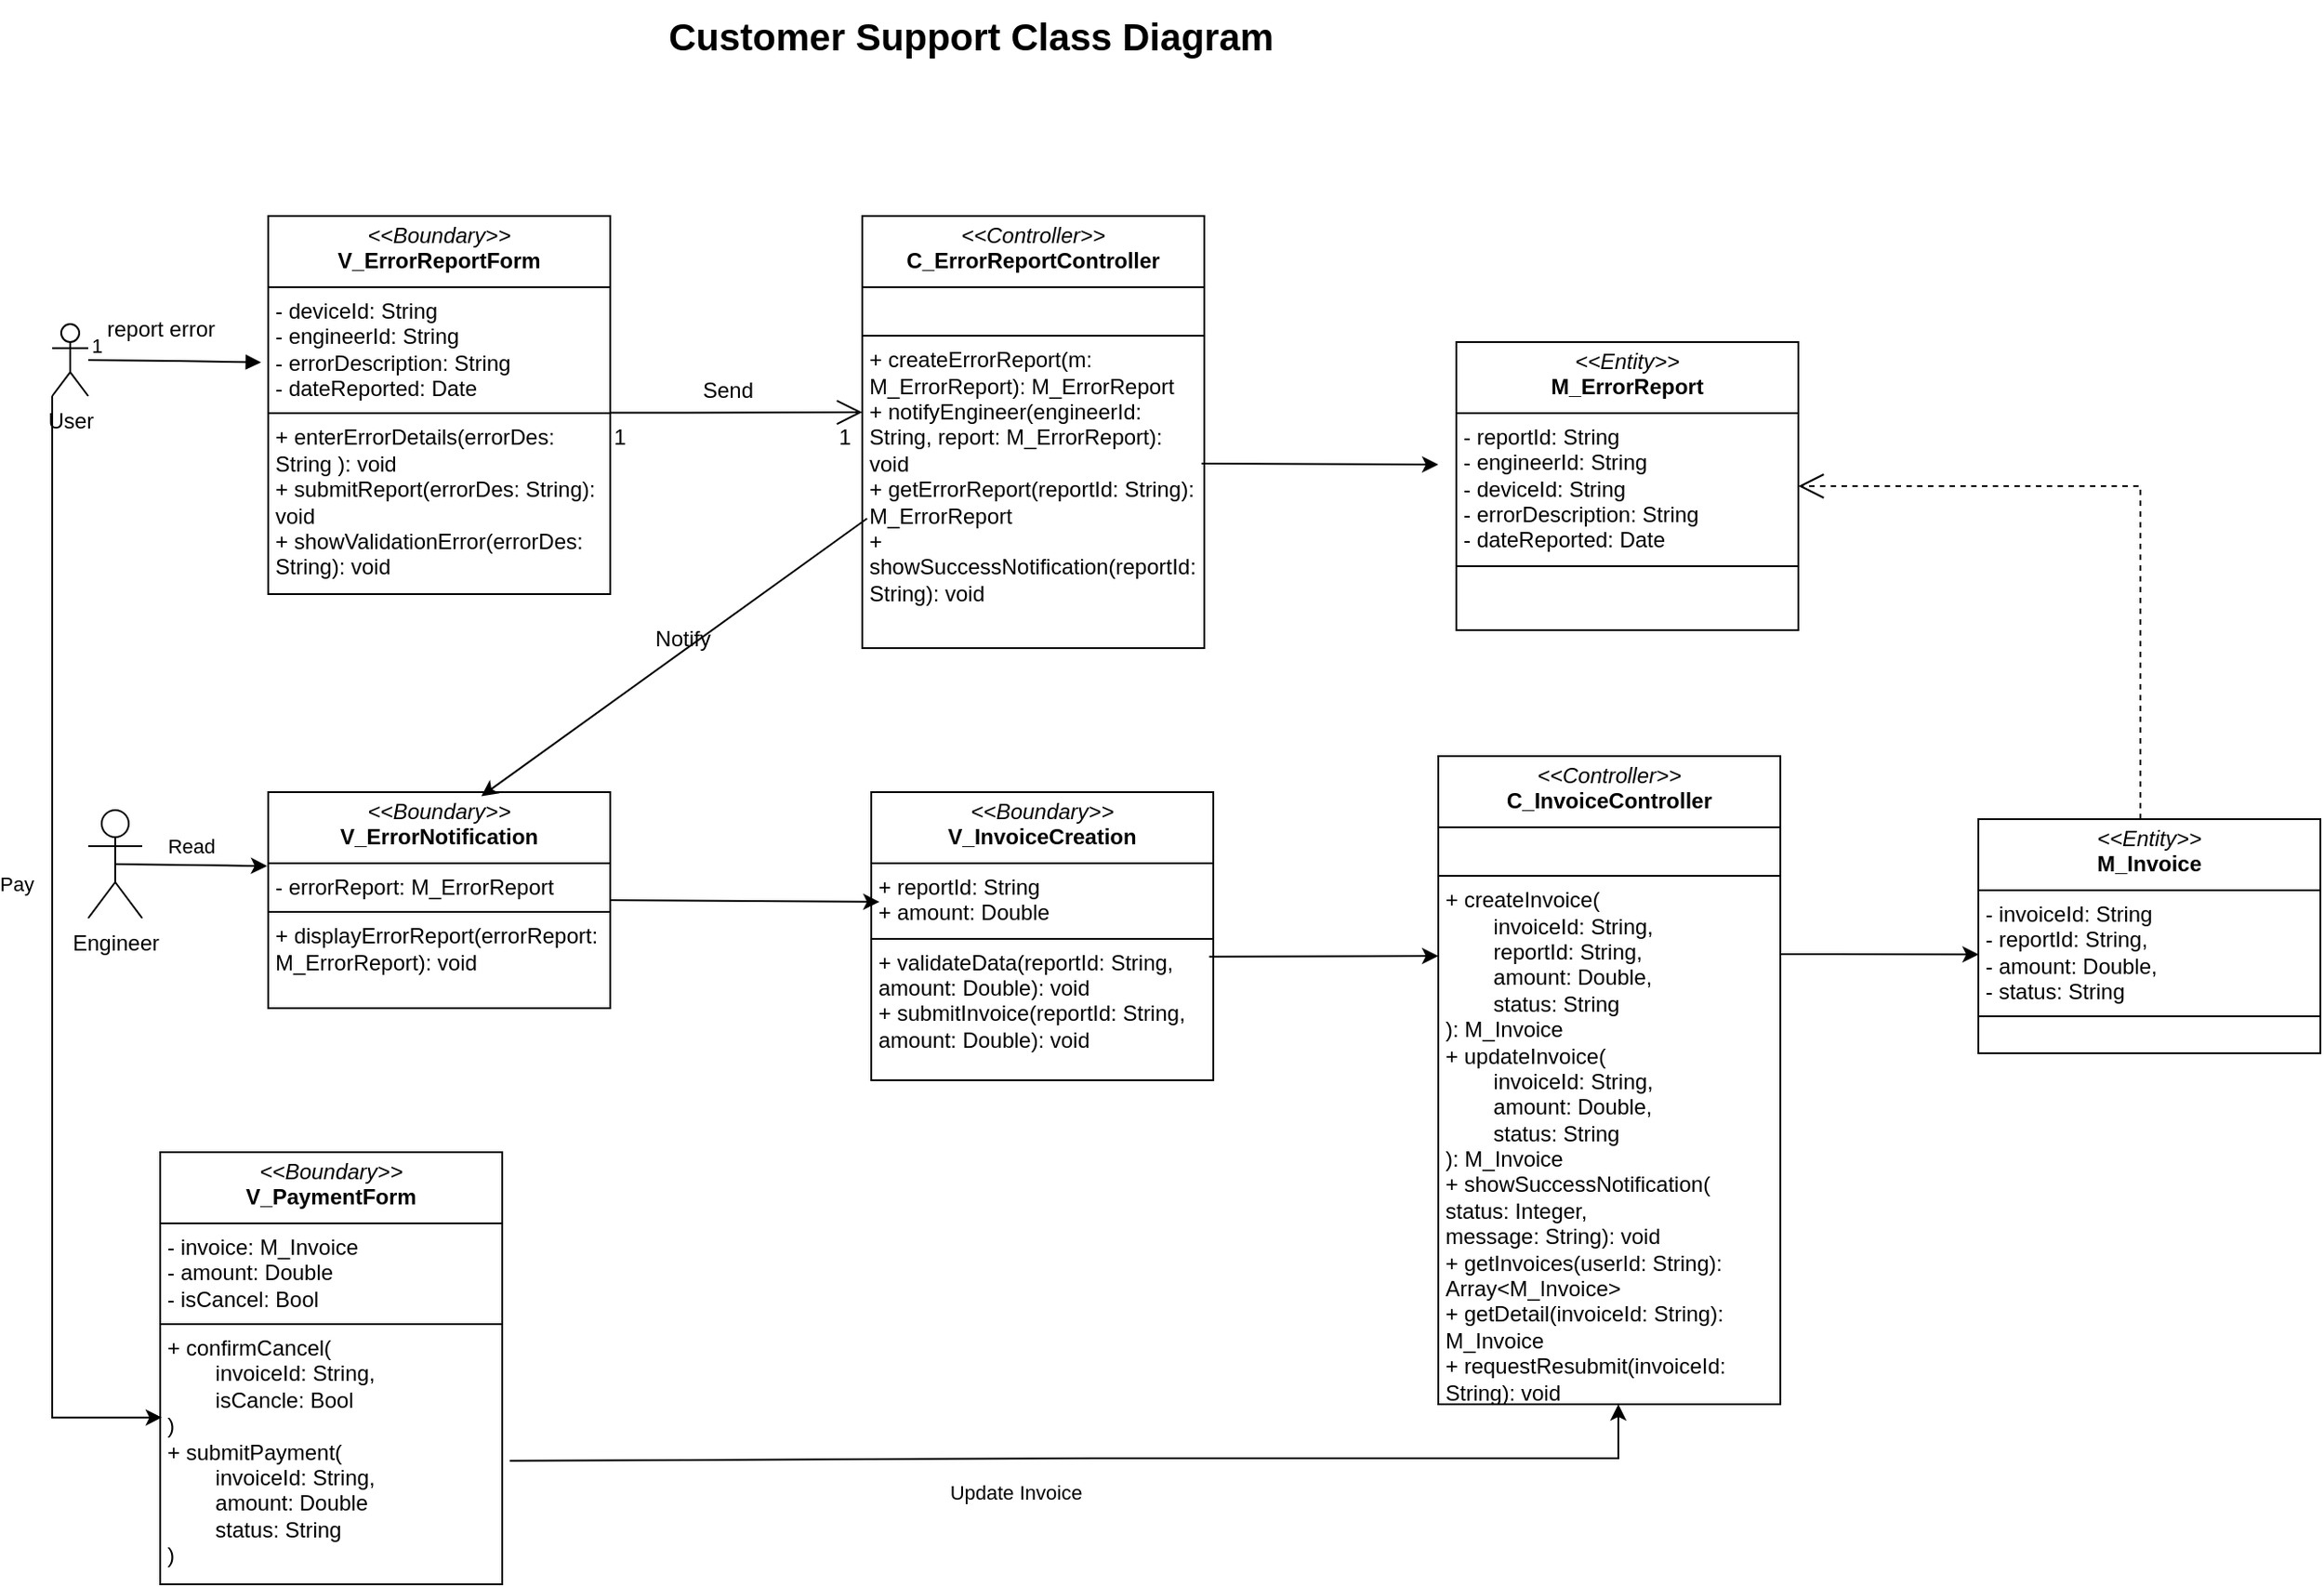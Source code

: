 <mxfile version="27.1.3">
  <diagram name="Trang-1" id="SSM3Go12jD-BQ2z5Fhms">
    <mxGraphModel dx="1708" dy="703" grid="1" gridSize="10" guides="1" tooltips="1" connect="1" arrows="1" fold="1" page="1" pageScale="1" pageWidth="827" pageHeight="1169" math="0" shadow="0">
      <root>
        <mxCell id="0" />
        <mxCell id="1" parent="0" />
        <mxCell id="hJCaLVqS079RPIWuSabh-1" value="&lt;div&gt;&lt;font style=&quot;font-size: 21px;&quot;&gt;&lt;b&gt;Customer Support Class Diagram&lt;/b&gt;&lt;/font&gt;&lt;/div&gt;" style="text;html=1;align=center;verticalAlign=middle;resizable=0;points=[];autosize=1;strokeColor=none;fillColor=none;" parent="1" vertex="1">
          <mxGeometry x="560" y="70" width="360" height="40" as="geometry" />
        </mxCell>
        <mxCell id="hJCaLVqS079RPIWuSabh-2" value="User&lt;div&gt;&lt;br&gt;&lt;/div&gt;" style="shape=umlActor;verticalLabelPosition=bottom;verticalAlign=top;html=1;" parent="1" vertex="1">
          <mxGeometry x="230" y="250" width="20" height="40" as="geometry" />
        </mxCell>
        <mxCell id="hJCaLVqS079RPIWuSabh-3" value="&lt;p style=&quot;margin:0px;margin-top:4px;text-align:center;&quot;&gt;&lt;i&gt;&amp;lt;&amp;lt;Boundary&amp;gt;&amp;gt;&lt;/i&gt;&lt;br&gt;&lt;b&gt;V_&lt;/b&gt;&lt;span style=&quot;background-color: transparent; color: light-dark(rgb(0, 0, 0), rgb(255, 255, 255)); text-align: left;&quot;&gt;&lt;b&gt;ErrorReportForm&lt;/b&gt;&lt;/span&gt;&lt;/p&gt;&lt;hr size=&quot;1&quot; style=&quot;border-style:solid;&quot;&gt;&lt;p style=&quot;margin:0px;margin-left:4px;&quot;&gt;&lt;span style=&quot;background-color: transparent; color: light-dark(rgb(0, 0, 0), rgb(255, 255, 255));&quot;&gt;- deviceId: String&lt;/span&gt;&lt;/p&gt;&lt;p style=&quot;margin:0px;margin-left:4px;&quot;&gt;&lt;span style=&quot;background-color: transparent; color: light-dark(rgb(0, 0, 0), rgb(255, 255, 255));&quot;&gt;- engineerId: String&lt;/span&gt;&lt;/p&gt;&lt;p style=&quot;margin:0px;margin-left:4px;&quot;&gt;&lt;span style=&quot;background-color: transparent; color: light-dark(rgb(0, 0, 0), rgb(255, 255, 255));&quot;&gt;- errorDescription: String&lt;/span&gt;&lt;/p&gt;&lt;p style=&quot;margin:0px;margin-left:4px;&quot;&gt;- dateReported: Date&lt;/p&gt;&lt;hr size=&quot;1&quot; style=&quot;border-style:solid;&quot;&gt;&lt;p style=&quot;margin:0px;margin-left:4px;&quot;&gt;+ enterErrorDetails(errorDes: String ): void&lt;br&gt;+ submitReport(errorDes: String): void&lt;/p&gt;&lt;p style=&quot;margin:0px;margin-left:4px;&quot;&gt;+ showValidationError(errorDes: String): void&lt;/p&gt;" style="verticalAlign=top;align=left;overflow=fill;html=1;whiteSpace=wrap;" parent="1" vertex="1">
          <mxGeometry x="350" y="190" width="190" height="210" as="geometry" />
        </mxCell>
        <mxCell id="hJCaLVqS079RPIWuSabh-4" value="&lt;p style=&quot;margin:0px;margin-top:4px;text-align:center;&quot;&gt;&lt;i&gt;&amp;lt;&amp;lt;Controller&amp;gt;&amp;gt;&lt;/i&gt;&lt;br&gt;&lt;b&gt;C_&lt;/b&gt;&lt;span style=&quot;background-color: transparent; color: light-dark(rgb(0, 0, 0), rgb(255, 255, 255)); text-align: left;&quot;&gt;&lt;b&gt;ErrorReportController&lt;/b&gt;&lt;/span&gt;&lt;/p&gt;&lt;hr size=&quot;1&quot; style=&quot;border-style:solid;&quot;&gt;&lt;p style=&quot;margin:0px;margin-left:4px;&quot;&gt;&lt;br&gt;&lt;/p&gt;&lt;hr size=&quot;1&quot; style=&quot;border-style:solid;&quot;&gt;&lt;p style=&quot;margin:0px;margin-left:4px;&quot;&gt;+&amp;nbsp;&lt;span style=&quot;background-color: transparent; color: light-dark(rgb(0, 0, 0), rgb(255, 255, 255));&quot;&gt;createErrorReport(m: M_ErrorReport&lt;/span&gt;&lt;span style=&quot;background-color: transparent; color: light-dark(rgb(0, 0, 0), rgb(255, 255, 255));&quot;&gt;): M_ErrorReport&lt;/span&gt;&lt;/p&gt;&lt;p style=&quot;margin:0px;margin-left:4px;&quot;&gt;&lt;span style=&quot;background-color: transparent; color: light-dark(rgb(0, 0, 0), rgb(255, 255, 255));&quot;&gt;+ notifyEngineer(engineerId: String, report: M_ErrorReport): void&amp;nbsp;&lt;/span&gt;&lt;/p&gt;&lt;p style=&quot;margin:0px;margin-left:4px;&quot;&gt;&lt;span style=&quot;background-color: transparent; color: light-dark(rgb(0, 0, 0), rgb(255, 255, 255));&quot;&gt;+ getErrorReport(reportId: String): M_ErrorReport&lt;/span&gt;&lt;/p&gt;&lt;p style=&quot;margin:0px;margin-left:4px;&quot;&gt;&lt;span style=&quot;background-color: transparent; color: light-dark(rgb(0, 0, 0), rgb(255, 255, 255));&quot;&gt;+ showSuccessNotification(reportId: String): void&lt;/span&gt;&lt;/p&gt;" style="verticalAlign=top;align=left;overflow=fill;html=1;whiteSpace=wrap;" parent="1" vertex="1">
          <mxGeometry x="680" y="190" width="190" height="240" as="geometry" />
        </mxCell>
        <mxCell id="hJCaLVqS079RPIWuSabh-5" value="&lt;p style=&quot;margin:0px;margin-top:4px;text-align:center;&quot;&gt;&lt;i&gt;&amp;lt;&amp;lt;Entity&amp;gt;&amp;gt;&lt;/i&gt;&lt;br&gt;&lt;b&gt;M_ErrorReport&lt;/b&gt;&lt;/p&gt;&lt;hr size=&quot;1&quot; style=&quot;border-style:solid;&quot;&gt;&lt;p style=&quot;margin:0px;margin-left:4px;&quot;&gt;- reportId: String&lt;/p&gt;&lt;p style=&quot;margin:0px;margin-left:4px;&quot;&gt;- engineerId: String&lt;/p&gt;&lt;p style=&quot;margin:0px;margin-left:4px;&quot;&gt;- deviceId: String&lt;/p&gt;&lt;p style=&quot;margin:0px;margin-left:4px;&quot;&gt;- errorDescription: String&lt;/p&gt;&lt;p style=&quot;margin:0px;margin-left:4px;&quot;&gt;- dateReported: Date&lt;/p&gt;&lt;hr size=&quot;1&quot; style=&quot;border-style:solid;&quot;&gt;&lt;p style=&quot;margin:0px;margin-left:4px;&quot;&gt;&lt;br&gt;&lt;/p&gt;" style="verticalAlign=top;align=left;overflow=fill;html=1;whiteSpace=wrap;" parent="1" vertex="1">
          <mxGeometry x="1010" y="260" width="190" height="160" as="geometry" />
        </mxCell>
        <mxCell id="hJCaLVqS079RPIWuSabh-6" value="&lt;p style=&quot;margin:0px;margin-top:4px;text-align:center;&quot;&gt;&lt;i&gt;&amp;lt;&amp;lt;Boundary&amp;gt;&amp;gt;&lt;/i&gt;&lt;br&gt;&lt;b&gt;V_ErrorNotification&lt;/b&gt;&lt;/p&gt;&lt;hr size=&quot;1&quot; style=&quot;border-style:solid;&quot;&gt;&lt;p style=&quot;margin:0px;margin-left:4px;&quot;&gt;- errorReport: M_ErrorReport&lt;/p&gt;&lt;hr size=&quot;1&quot; style=&quot;border-style:solid;&quot;&gt;&lt;p style=&quot;margin:0px;margin-left:4px;&quot;&gt;+ displayErrorReport(errorReport: M_ErrorReport): void&lt;/p&gt;" style="verticalAlign=top;align=left;overflow=fill;html=1;whiteSpace=wrap;" parent="1" vertex="1">
          <mxGeometry x="350" y="510" width="190" height="120" as="geometry" />
        </mxCell>
        <mxCell id="hJCaLVqS079RPIWuSabh-7" value="&lt;p style=&quot;margin:0px;margin-top:4px;text-align:center;&quot;&gt;&lt;i&gt;&amp;lt;&amp;lt;Boundary&amp;gt;&amp;gt;&lt;/i&gt;&lt;br&gt;&lt;b&gt;V_InvoiceCreation&lt;/b&gt;&lt;/p&gt;&lt;hr size=&quot;1&quot; style=&quot;border-style:solid;&quot;&gt;&lt;p style=&quot;margin:0px;margin-left:4px;&quot;&gt;+ reportId: String&lt;/p&gt;&lt;p style=&quot;margin:0px;margin-left:4px;&quot;&gt;+ amount: Double&lt;/p&gt;&lt;hr size=&quot;1&quot; style=&quot;border-style:solid;&quot;&gt;&lt;p style=&quot;margin:0px;margin-left:4px;&quot;&gt;+ validateData(reportId: String, amount: Double): void&lt;/p&gt;&lt;p style=&quot;margin:0px;margin-left:4px;&quot;&gt;+ submitInvoice(reportId: String, amount: Double): void&lt;/p&gt;" style="verticalAlign=top;align=left;overflow=fill;html=1;whiteSpace=wrap;" parent="1" vertex="1">
          <mxGeometry x="685" y="510" width="190" height="160" as="geometry" />
        </mxCell>
        <mxCell id="hJCaLVqS079RPIWuSabh-8" value="&lt;p style=&quot;margin:0px;margin-top:4px;text-align:center;&quot;&gt;&lt;i&gt;&amp;lt;&amp;lt;Entity&amp;gt;&amp;gt;&lt;/i&gt;&lt;br&gt;&lt;b&gt;M_Invoice&lt;/b&gt;&lt;/p&gt;&lt;hr size=&quot;1&quot; style=&quot;border-style:solid;&quot;&gt;&lt;p style=&quot;margin:0px;margin-left:4px;&quot;&gt;- invoiceId: String&lt;/p&gt;&lt;p style=&quot;margin:0px;margin-left:4px;&quot;&gt;- reportId: String,&lt;/p&gt;&lt;p style=&quot;margin:0px;margin-left:4px;&quot;&gt;- amount: Double,&lt;/p&gt;&lt;p style=&quot;margin:0px;margin-left:4px;&quot;&gt;- status: String&lt;/p&gt;&lt;hr size=&quot;1&quot; style=&quot;border-style:solid;&quot;&gt;&lt;p style=&quot;margin:0px;margin-left:4px;&quot;&gt;&lt;br&gt;&lt;/p&gt;" style="verticalAlign=top;align=left;overflow=fill;html=1;whiteSpace=wrap;" parent="1" vertex="1">
          <mxGeometry x="1300" y="525" width="190" height="130" as="geometry" />
        </mxCell>
        <mxCell id="hJCaLVqS079RPIWuSabh-9" value="&lt;p style=&quot;margin:0px;margin-top:4px;text-align:center;&quot;&gt;&lt;i&gt;&amp;lt;&amp;lt;Controller&amp;gt;&amp;gt;&lt;/i&gt;&lt;br&gt;&lt;b&gt;C_InvoiceController&lt;/b&gt;&lt;/p&gt;&lt;hr size=&quot;1&quot; style=&quot;border-style:solid;&quot;&gt;&lt;p style=&quot;margin:0px;margin-left:4px;&quot;&gt;&lt;br&gt;&lt;/p&gt;&lt;hr size=&quot;1&quot; style=&quot;border-style:solid;&quot;&gt;&lt;p style=&quot;margin:0px;margin-left:4px;&quot;&gt;+ createInvoice(&lt;/p&gt;&lt;p style=&quot;margin:0px;margin-left:4px;&quot;&gt;&lt;span style=&quot;white-space: pre;&quot;&gt;&#x9;&lt;/span&gt;invoiceId: String,&lt;br&gt;&lt;/p&gt;&lt;p style=&quot;margin:0px;margin-left:4px;&quot;&gt;&lt;span style=&quot;white-space: pre;&quot;&gt;&#x9;&lt;/span&gt;reportId: String,&lt;br&gt;&lt;/p&gt;&lt;p style=&quot;margin:0px;margin-left:4px;&quot;&gt;&lt;span style=&quot;white-space: pre;&quot;&gt;&#x9;&lt;/span&gt;amount: Double,&lt;br&gt;&lt;/p&gt;&lt;p style=&quot;margin:0px;margin-left:4px;&quot;&gt;&lt;span style=&quot;white-space: pre;&quot;&gt;&#x9;&lt;/span&gt;status: String&lt;br&gt;&lt;/p&gt;&lt;p style=&quot;margin:0px;margin-left:4px;&quot;&gt;): M_Invoice&lt;/p&gt;&lt;p style=&quot;margin:0px;margin-left:4px;&quot;&gt;+ updateInvoice(&lt;/p&gt;&lt;p style=&quot;margin:0px;margin-left:4px;&quot;&gt;&lt;span style=&quot;white-space: pre;&quot;&gt;&#x9;&lt;/span&gt;invoiceId: String,&lt;br&gt;&lt;/p&gt;&lt;p style=&quot;margin:0px;margin-left:4px;&quot;&gt;&lt;span style=&quot;white-space: pre;&quot;&gt;&#x9;&lt;/span&gt;amount: Double,&lt;br&gt;&lt;/p&gt;&lt;p style=&quot;margin:0px;margin-left:4px;&quot;&gt;&lt;span style=&quot;white-space: pre;&quot;&gt;&#x9;&lt;/span&gt;status: String&lt;br&gt;&lt;/p&gt;&lt;p style=&quot;margin:0px;margin-left:4px;&quot;&gt;): M_Invoice&lt;/p&gt;&lt;p style=&quot;margin:0px;margin-left:4px;&quot;&gt;+ showSuccessNotification(&lt;/p&gt;&lt;p style=&quot;margin:0px;margin-left:4px;&quot;&gt;status: Integer,&lt;/p&gt;&lt;p style=&quot;margin:0px;margin-left:4px;&quot;&gt;message: String): void&lt;/p&gt;&lt;p style=&quot;margin:0px;margin-left:4px;&quot;&gt;+ getInvoices(userId: String):&lt;/p&gt;&lt;p style=&quot;margin:0px;margin-left:4px;&quot;&gt;Array&amp;lt;M_Invoice&amp;gt;&lt;/p&gt;&lt;p style=&quot;margin:0px;margin-left:4px;&quot;&gt;+ getDetail(invoiceId: String): M_Invoice&lt;/p&gt;&lt;p style=&quot;margin:0px;margin-left:4px;&quot;&gt;+ requestResubmit(invoiceId: String): void&lt;/p&gt;" style="verticalAlign=top;align=left;overflow=fill;html=1;whiteSpace=wrap;" parent="1" vertex="1">
          <mxGeometry x="1000" y="490" width="190" height="360" as="geometry" />
        </mxCell>
        <mxCell id="hJCaLVqS079RPIWuSabh-10" value="&lt;p style=&quot;margin:0px;margin-top:4px;text-align:center;&quot;&gt;&lt;i&gt;&amp;lt;&amp;lt;Boundary&amp;gt;&amp;gt;&lt;/i&gt;&lt;br&gt;&lt;b&gt;V_PaymentForm&lt;/b&gt;&lt;/p&gt;&lt;hr size=&quot;1&quot; style=&quot;border-style:solid;&quot;&gt;&lt;p style=&quot;margin:0px;margin-left:4px;&quot;&gt;- invoice: M_Invoice&lt;br&gt;- amount: Double&lt;/p&gt;&lt;p style=&quot;margin:0px;margin-left:4px;&quot;&gt;- isCancel: Bool&lt;/p&gt;&lt;hr size=&quot;1&quot; style=&quot;border-style:solid;&quot;&gt;&lt;p style=&quot;margin:0px;margin-left:4px;&quot;&gt;+ confirmCancel(&amp;nbsp;&lt;/p&gt;&lt;p style=&quot;margin:0px;margin-left:4px;&quot;&gt;&lt;span style=&quot;white-space: pre;&quot;&gt;&#x9;&lt;/span&gt;invoiceId: String,&lt;br&gt;&lt;/p&gt;&lt;p style=&quot;margin:0px;margin-left:4px;&quot;&gt;&lt;span style=&quot;white-space: pre;&quot;&gt;&#x9;&lt;/span&gt;isCancle: Bool&lt;br&gt;&lt;/p&gt;&lt;p style=&quot;margin:0px;margin-left:4px;&quot;&gt;)&lt;br&gt;+ submitPayment(&lt;/p&gt;&lt;p style=&quot;margin:0px;margin-left:4px;&quot;&gt;&lt;span style=&quot;white-space: pre;&quot;&gt;&#x9;&lt;/span&gt;invoiceId: String,&lt;br&gt;&lt;/p&gt;&lt;p style=&quot;margin:0px;margin-left:4px;&quot;&gt;&lt;span style=&quot;white-space: pre;&quot;&gt;&#x9;&lt;/span&gt;amount: Double&lt;br&gt;&lt;/p&gt;&lt;p style=&quot;margin:0px;margin-left:4px;&quot;&gt;&lt;span style=&quot;white-space: pre;&quot;&gt;&#x9;&lt;/span&gt;status: String&lt;br&gt;&lt;/p&gt;&lt;p style=&quot;margin:0px;margin-left:4px;&quot;&gt;)&lt;/p&gt;" style="verticalAlign=top;align=left;overflow=fill;html=1;whiteSpace=wrap;" parent="1" vertex="1">
          <mxGeometry x="290" y="710" width="190" height="240" as="geometry" />
        </mxCell>
        <mxCell id="hJCaLVqS079RPIWuSabh-11" value="" style="endArrow=block;endFill=1;html=1;edgeStyle=orthogonalEdgeStyle;align=left;verticalAlign=top;rounded=0;entryX=-0.021;entryY=0.387;entryDx=0;entryDy=0;entryPerimeter=0;" parent="1" target="hJCaLVqS079RPIWuSabh-3" edge="1">
          <mxGeometry x="-1" relative="1" as="geometry">
            <mxPoint x="250" y="270" as="sourcePoint" />
            <mxPoint x="340" y="270" as="targetPoint" />
          </mxGeometry>
        </mxCell>
        <mxCell id="hJCaLVqS079RPIWuSabh-12" value="1" style="edgeLabel;resizable=0;html=1;align=left;verticalAlign=bottom;" parent="hJCaLVqS079RPIWuSabh-11" connectable="0" vertex="1">
          <mxGeometry x="-1" relative="1" as="geometry" />
        </mxCell>
        <mxCell id="hJCaLVqS079RPIWuSabh-13" value="report error" style="text;html=1;align=center;verticalAlign=middle;resizable=0;points=[];autosize=1;strokeColor=none;fillColor=none;" parent="1" vertex="1">
          <mxGeometry x="250" y="238" width="80" height="30" as="geometry" />
        </mxCell>
        <mxCell id="hJCaLVqS079RPIWuSabh-14" value="Send" style="text;html=1;align=center;verticalAlign=middle;resizable=0;points=[];autosize=1;strokeColor=none;fillColor=none;" parent="1" vertex="1">
          <mxGeometry x="580" y="272" width="50" height="30" as="geometry" />
        </mxCell>
        <mxCell id="hJCaLVqS079RPIWuSabh-15" value="1" style="text;html=1;align=center;verticalAlign=middle;resizable=0;points=[];autosize=1;strokeColor=none;fillColor=none;" parent="1" vertex="1">
          <mxGeometry x="655" y="298" width="30" height="30" as="geometry" />
        </mxCell>
        <mxCell id="hJCaLVqS079RPIWuSabh-16" value="1" style="text;html=1;align=center;verticalAlign=middle;resizable=0;points=[];autosize=1;strokeColor=none;fillColor=none;" parent="1" vertex="1">
          <mxGeometry x="530" y="298" width="30" height="30" as="geometry" />
        </mxCell>
        <mxCell id="hJCaLVqS079RPIWuSabh-17" value="" style="endArrow=open;endFill=1;endSize=12;html=1;rounded=0;" parent="1" edge="1">
          <mxGeometry width="160" relative="1" as="geometry">
            <mxPoint x="540" y="299.29" as="sourcePoint" />
            <mxPoint x="680" y="299" as="targetPoint" />
          </mxGeometry>
        </mxCell>
        <mxCell id="hJCaLVqS079RPIWuSabh-18" value="" style="endArrow=classic;html=1;rounded=0;exitX=0.992;exitY=0.573;exitDx=0;exitDy=0;exitPerimeter=0;" parent="1" source="hJCaLVqS079RPIWuSabh-4" edge="1">
          <mxGeometry width="50" height="50" relative="1" as="geometry">
            <mxPoint x="770" y="460" as="sourcePoint" />
            <mxPoint x="1000" y="328" as="targetPoint" />
          </mxGeometry>
        </mxCell>
        <mxCell id="hJCaLVqS079RPIWuSabh-19" value="" style="endArrow=classic;html=1;rounded=0;exitX=0.014;exitY=0.7;exitDx=0;exitDy=0;exitPerimeter=0;entryX=0.623;entryY=0.019;entryDx=0;entryDy=0;entryPerimeter=0;" parent="1" source="hJCaLVqS079RPIWuSabh-4" target="hJCaLVqS079RPIWuSabh-6" edge="1">
          <mxGeometry width="50" height="50" relative="1" as="geometry">
            <mxPoint x="770" y="530" as="sourcePoint" />
            <mxPoint x="820" y="480" as="targetPoint" />
          </mxGeometry>
        </mxCell>
        <mxCell id="hJCaLVqS079RPIWuSabh-20" value="Notify" style="text;html=1;align=center;verticalAlign=middle;resizable=0;points=[];autosize=1;strokeColor=none;fillColor=none;" parent="1" vertex="1">
          <mxGeometry x="555" y="410" width="50" height="30" as="geometry" />
        </mxCell>
        <mxCell id="hJCaLVqS079RPIWuSabh-21" value="Engineer" style="shape=umlActor;verticalLabelPosition=bottom;verticalAlign=top;html=1;outlineConnect=0;" parent="1" vertex="1">
          <mxGeometry x="250" y="520" width="30" height="60" as="geometry" />
        </mxCell>
        <mxCell id="hJCaLVqS079RPIWuSabh-22" value="" style="endArrow=classic;html=1;rounded=0;exitX=0.5;exitY=0.5;exitDx=0;exitDy=0;exitPerimeter=0;entryX=-0.003;entryY=0.342;entryDx=0;entryDy=0;entryPerimeter=0;" parent="1" source="hJCaLVqS079RPIWuSabh-21" target="hJCaLVqS079RPIWuSabh-6" edge="1">
          <mxGeometry width="50" height="50" relative="1" as="geometry">
            <mxPoint x="460" y="470" as="sourcePoint" />
            <mxPoint x="510" y="420" as="targetPoint" />
          </mxGeometry>
        </mxCell>
        <mxCell id="hJCaLVqS079RPIWuSabh-23" value="Read" style="edgeLabel;html=1;align=center;verticalAlign=middle;resizable=0;points=[];" parent="hJCaLVqS079RPIWuSabh-22" vertex="1" connectable="0">
          <mxGeometry x="0.251" y="1" relative="1" as="geometry">
            <mxPoint x="-11" y="-10" as="offset" />
          </mxGeometry>
        </mxCell>
        <mxCell id="hJCaLVqS079RPIWuSabh-24" value="" style="endArrow=classic;html=1;rounded=0;exitX=1;exitY=0.5;exitDx=0;exitDy=0;entryX=0.024;entryY=0.381;entryDx=0;entryDy=0;entryPerimeter=0;" parent="1" source="hJCaLVqS079RPIWuSabh-6" target="hJCaLVqS079RPIWuSabh-7" edge="1">
          <mxGeometry width="50" height="50" relative="1" as="geometry">
            <mxPoint x="710" y="600" as="sourcePoint" />
            <mxPoint x="760" y="550" as="targetPoint" />
          </mxGeometry>
        </mxCell>
        <mxCell id="hJCaLVqS079RPIWuSabh-25" value="" style="endArrow=classic;html=1;rounded=0;exitX=0.988;exitY=0.571;exitDx=0;exitDy=0;exitPerimeter=0;" parent="1" source="hJCaLVqS079RPIWuSabh-7" edge="1">
          <mxGeometry width="50" height="50" relative="1" as="geometry">
            <mxPoint x="750" y="650" as="sourcePoint" />
            <mxPoint x="1000" y="601" as="targetPoint" />
          </mxGeometry>
        </mxCell>
        <mxCell id="hJCaLVqS079RPIWuSabh-26" value="" style="endArrow=classic;html=1;rounded=0;exitX=0.988;exitY=0.571;exitDx=0;exitDy=0;exitPerimeter=0;entryX=0.001;entryY=0.578;entryDx=0;entryDy=0;entryPerimeter=0;" parent="1" target="hJCaLVqS079RPIWuSabh-8" edge="1">
          <mxGeometry width="50" height="50" relative="1" as="geometry">
            <mxPoint x="1190" y="600" as="sourcePoint" />
            <mxPoint x="1317" y="600" as="targetPoint" />
          </mxGeometry>
        </mxCell>
        <mxCell id="hJCaLVqS079RPIWuSabh-27" style="edgeStyle=orthogonalEdgeStyle;rounded=0;orthogonalLoop=1;jettySize=auto;html=1;exitX=0;exitY=1;exitDx=0;exitDy=0;exitPerimeter=0;entryX=0.005;entryY=0.614;entryDx=0;entryDy=0;entryPerimeter=0;" parent="1" source="hJCaLVqS079RPIWuSabh-2" target="hJCaLVqS079RPIWuSabh-10" edge="1">
          <mxGeometry relative="1" as="geometry" />
        </mxCell>
        <mxCell id="hJCaLVqS079RPIWuSabh-28" value="Pay" style="edgeLabel;html=1;align=center;verticalAlign=middle;resizable=0;points=[];" parent="hJCaLVqS079RPIWuSabh-27" vertex="1" connectable="0">
          <mxGeometry x="-0.1" y="-4" relative="1" as="geometry">
            <mxPoint x="-16" y="-12" as="offset" />
          </mxGeometry>
        </mxCell>
        <mxCell id="hJCaLVqS079RPIWuSabh-29" value="" style="endArrow=classic;html=1;rounded=0;exitX=1.022;exitY=0.714;exitDx=0;exitDy=0;exitPerimeter=0;" parent="1" source="hJCaLVqS079RPIWuSabh-10" edge="1">
          <mxGeometry width="50" height="50" relative="1" as="geometry">
            <mxPoint x="740" y="590" as="sourcePoint" />
            <mxPoint x="1100" y="850" as="targetPoint" />
            <Array as="points">
              <mxPoint x="810" y="880" />
              <mxPoint x="1100" y="880" />
            </Array>
          </mxGeometry>
        </mxCell>
        <mxCell id="hJCaLVqS079RPIWuSabh-30" value="Update Invoice" style="edgeLabel;html=1;align=center;verticalAlign=middle;resizable=0;points=[];" parent="hJCaLVqS079RPIWuSabh-29" vertex="1" connectable="0">
          <mxGeometry x="-0.129" y="-5" relative="1" as="geometry">
            <mxPoint x="-1" y="14" as="offset" />
          </mxGeometry>
        </mxCell>
        <mxCell id="hJCaLVqS079RPIWuSabh-31" value="" style="endArrow=open;endSize=12;dashed=1;html=1;rounded=0;entryX=1;entryY=0.5;entryDx=0;entryDy=0;" parent="1" target="hJCaLVqS079RPIWuSabh-5" edge="1">
          <mxGeometry width="160" relative="1" as="geometry">
            <mxPoint x="1390" y="525" as="sourcePoint" />
            <mxPoint x="1390" y="350" as="targetPoint" />
            <Array as="points">
              <mxPoint x="1390" y="340" />
            </Array>
          </mxGeometry>
        </mxCell>
      </root>
    </mxGraphModel>
  </diagram>
</mxfile>
